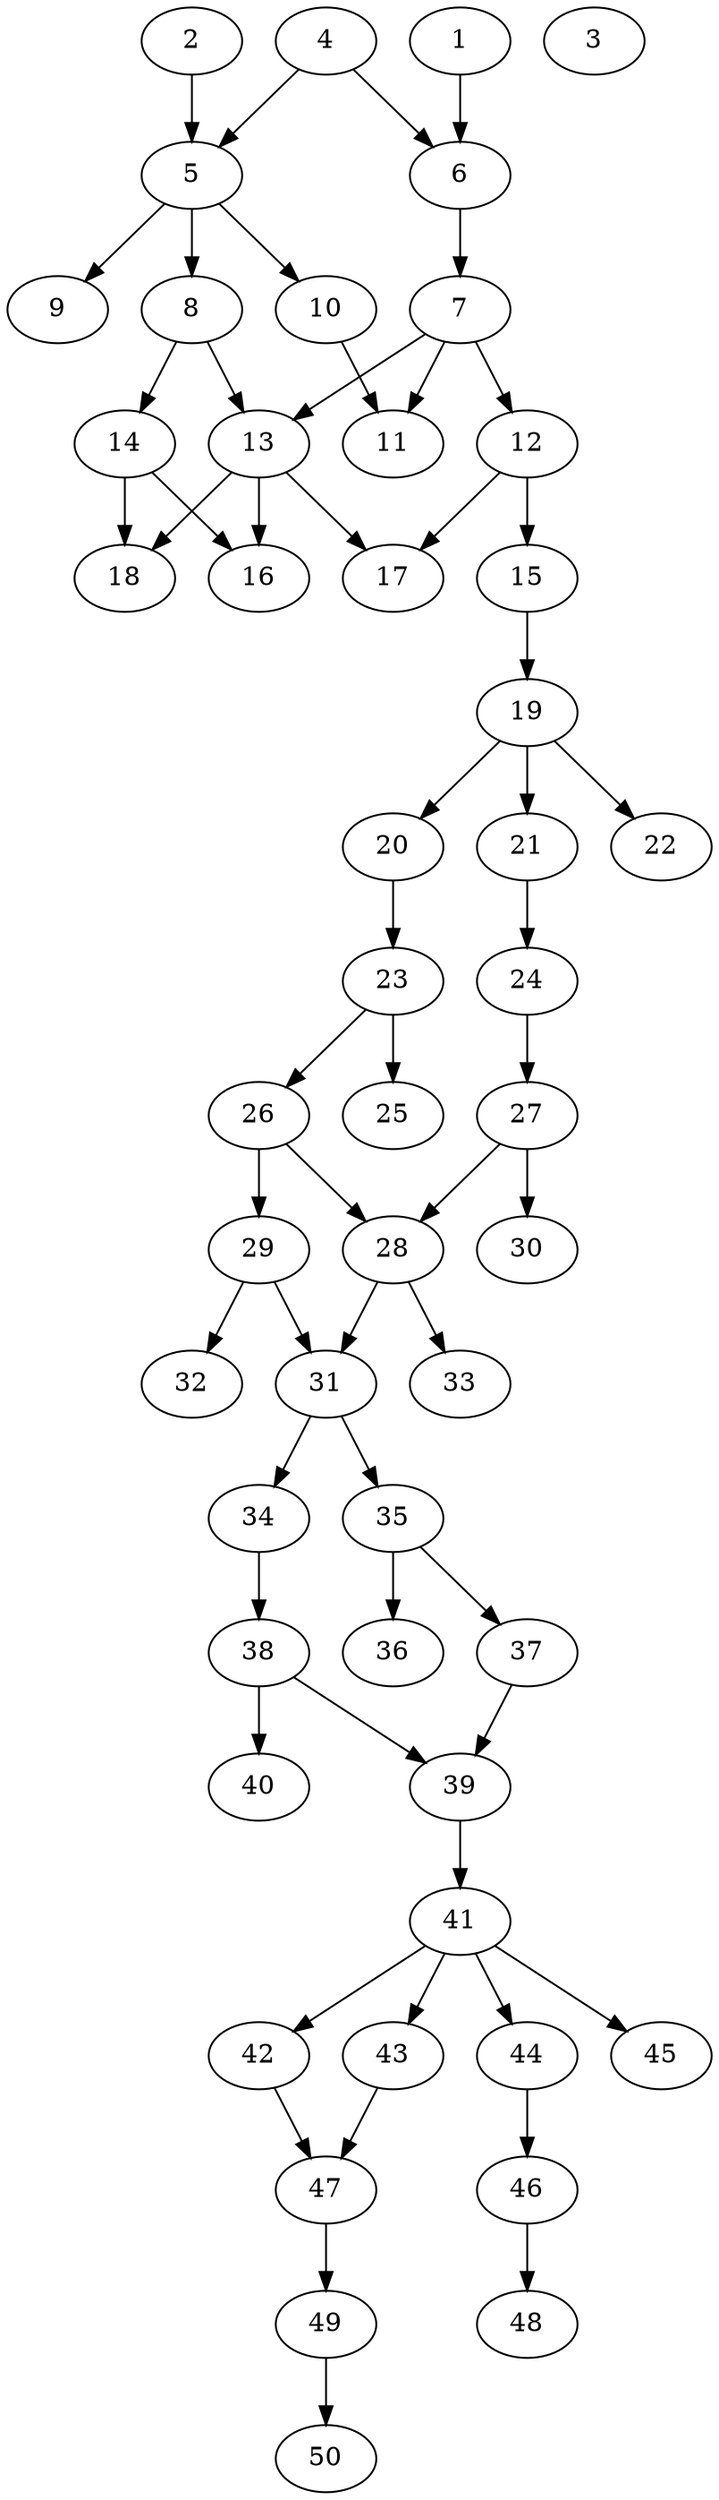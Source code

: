 // DAG automatically generated by daggen at Thu Oct  3 14:07:57 2019
// ./daggen --dot -n 50 --ccr 0.5 --fat 0.3 --regular 0.5 --density 0.5 --mindata 5242880 --maxdata 52428800 
digraph G {
  1 [size="87427072", alpha="0.13", expect_size="43713536"] 
  1 -> 6 [size ="43713536"]
  2 [size="99336192", alpha="0.07", expect_size="49668096"] 
  2 -> 5 [size ="49668096"]
  3 [size="50180096", alpha="0.05", expect_size="25090048"] 
  4 [size="67201024", alpha="0.11", expect_size="33600512"] 
  4 -> 5 [size ="33600512"]
  4 -> 6 [size ="33600512"]
  5 [size="54167552", alpha="0.11", expect_size="27083776"] 
  5 -> 8 [size ="27083776"]
  5 -> 9 [size ="27083776"]
  5 -> 10 [size ="27083776"]
  6 [size="41091072", alpha="0.13", expect_size="20545536"] 
  6 -> 7 [size ="20545536"]
  7 [size="95397888", alpha="0.04", expect_size="47698944"] 
  7 -> 11 [size ="47698944"]
  7 -> 12 [size ="47698944"]
  7 -> 13 [size ="47698944"]
  8 [size="49629184", alpha="0.13", expect_size="24814592"] 
  8 -> 13 [size ="24814592"]
  8 -> 14 [size ="24814592"]
  9 [size="26152960", alpha="0.14", expect_size="13076480"] 
  10 [size="13662208", alpha="0.01", expect_size="6831104"] 
  10 -> 11 [size ="6831104"]
  11 [size="20826112", alpha="0.08", expect_size="10413056"] 
  12 [size="82268160", alpha="0.12", expect_size="41134080"] 
  12 -> 15 [size ="41134080"]
  12 -> 17 [size ="41134080"]
  13 [size="19941376", alpha="0.10", expect_size="9970688"] 
  13 -> 16 [size ="9970688"]
  13 -> 17 [size ="9970688"]
  13 -> 18 [size ="9970688"]
  14 [size="44660736", alpha="0.02", expect_size="22330368"] 
  14 -> 16 [size ="22330368"]
  14 -> 18 [size ="22330368"]
  15 [size="97779712", alpha="0.18", expect_size="48889856"] 
  15 -> 19 [size ="48889856"]
  16 [size="53645312", alpha="0.13", expect_size="26822656"] 
  17 [size="19537920", alpha="0.14", expect_size="9768960"] 
  18 [size="38522880", alpha="0.07", expect_size="19261440"] 
  19 [size="97972224", alpha="0.03", expect_size="48986112"] 
  19 -> 20 [size ="48986112"]
  19 -> 21 [size ="48986112"]
  19 -> 22 [size ="48986112"]
  20 [size="71493632", alpha="0.03", expect_size="35746816"] 
  20 -> 23 [size ="35746816"]
  21 [size="78495744", alpha="0.00", expect_size="39247872"] 
  21 -> 24 [size ="39247872"]
  22 [size="20008960", alpha="0.16", expect_size="10004480"] 
  23 [size="75413504", alpha="0.00", expect_size="37706752"] 
  23 -> 25 [size ="37706752"]
  23 -> 26 [size ="37706752"]
  24 [size="28254208", alpha="0.16", expect_size="14127104"] 
  24 -> 27 [size ="14127104"]
  25 [size="38387712", alpha="0.02", expect_size="19193856"] 
  26 [size="30908416", alpha="0.13", expect_size="15454208"] 
  26 -> 28 [size ="15454208"]
  26 -> 29 [size ="15454208"]
  27 [size="91774976", alpha="0.03", expect_size="45887488"] 
  27 -> 28 [size ="45887488"]
  27 -> 30 [size ="45887488"]
  28 [size="64698368", alpha="0.01", expect_size="32349184"] 
  28 -> 31 [size ="32349184"]
  28 -> 33 [size ="32349184"]
  29 [size="96258048", alpha="0.03", expect_size="48129024"] 
  29 -> 31 [size ="48129024"]
  29 -> 32 [size ="48129024"]
  30 [size="14882816", alpha="0.05", expect_size="7441408"] 
  31 [size="30552064", alpha="0.09", expect_size="15276032"] 
  31 -> 34 [size ="15276032"]
  31 -> 35 [size ="15276032"]
  32 [size="31465472", alpha="0.09", expect_size="15732736"] 
  33 [size="12103680", alpha="0.11", expect_size="6051840"] 
  34 [size="12158976", alpha="0.19", expect_size="6079488"] 
  34 -> 38 [size ="6079488"]
  35 [size="88350720", alpha="0.07", expect_size="44175360"] 
  35 -> 36 [size ="44175360"]
  35 -> 37 [size ="44175360"]
  36 [size="95617024", alpha="0.03", expect_size="47808512"] 
  37 [size="64565248", alpha="0.02", expect_size="32282624"] 
  37 -> 39 [size ="32282624"]
  38 [size="80107520", alpha="0.06", expect_size="40053760"] 
  38 -> 39 [size ="40053760"]
  38 -> 40 [size ="40053760"]
  39 [size="87019520", alpha="0.09", expect_size="43509760"] 
  39 -> 41 [size ="43509760"]
  40 [size="100964352", alpha="0.05", expect_size="50482176"] 
  41 [size="30752768", alpha="0.15", expect_size="15376384"] 
  41 -> 42 [size ="15376384"]
  41 -> 43 [size ="15376384"]
  41 -> 44 [size ="15376384"]
  41 -> 45 [size ="15376384"]
  42 [size="75468800", alpha="0.07", expect_size="37734400"] 
  42 -> 47 [size ="37734400"]
  43 [size="23779328", alpha="0.13", expect_size="11889664"] 
  43 -> 47 [size ="11889664"]
  44 [size="73883648", alpha="0.03", expect_size="36941824"] 
  44 -> 46 [size ="36941824"]
  45 [size="71215104", alpha="0.18", expect_size="35607552"] 
  46 [size="103065600", alpha="0.18", expect_size="51532800"] 
  46 -> 48 [size ="51532800"]
  47 [size="23853056", alpha="0.16", expect_size="11926528"] 
  47 -> 49 [size ="11926528"]
  48 [size="31373312", alpha="0.04", expect_size="15686656"] 
  49 [size="59295744", alpha="0.11", expect_size="29647872"] 
  49 -> 50 [size ="29647872"]
  50 [size="100732928", alpha="0.19", expect_size="50366464"] 
}
